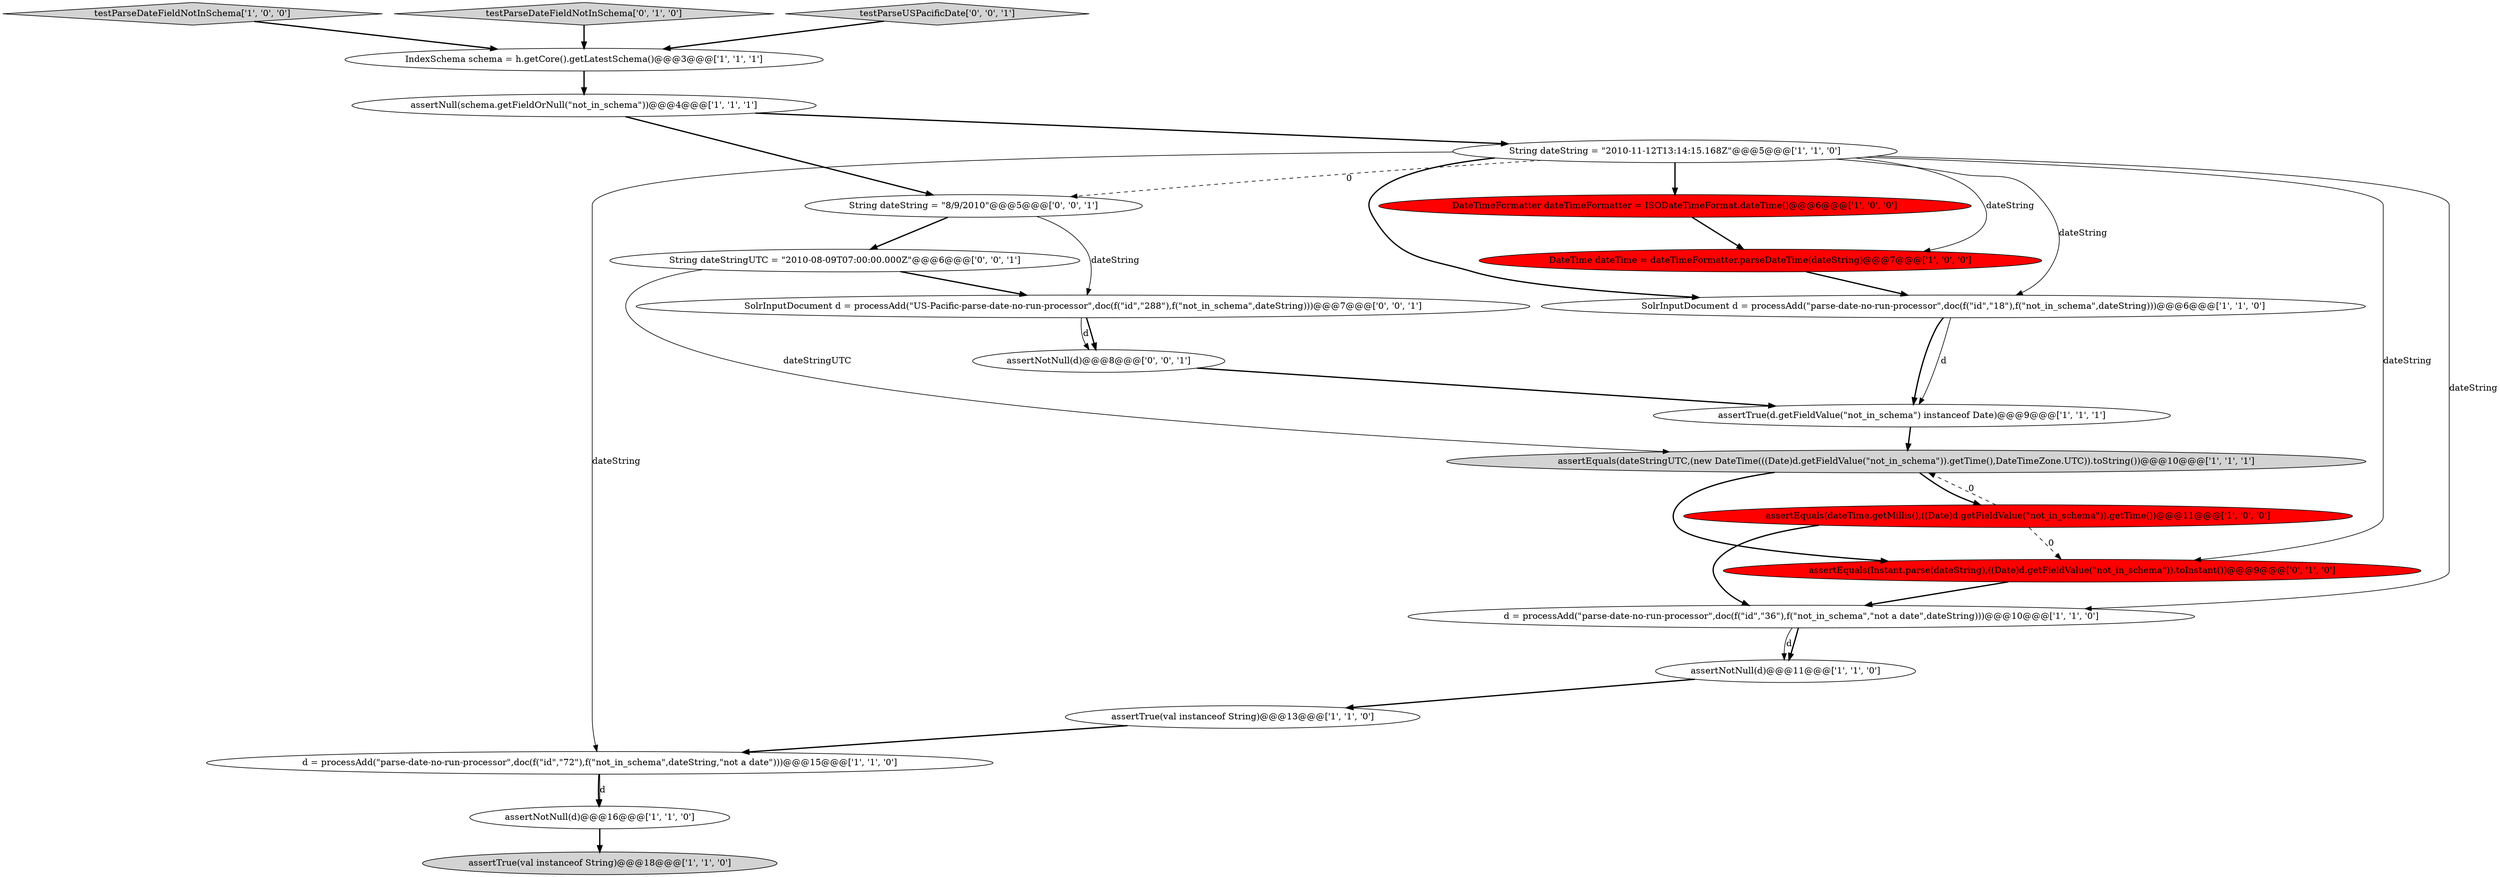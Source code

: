 digraph {
21 [style = filled, label = "String dateString = \"8/9/2010\"@@@5@@@['0', '0', '1']", fillcolor = white, shape = ellipse image = "AAA0AAABBB3BBB"];
18 [style = filled, label = "SolrInputDocument d = processAdd(\"US-Pacific-parse-date-no-run-processor\",doc(f(\"id\",\"288\"),f(\"not_in_schema\",dateString)))@@@7@@@['0', '0', '1']", fillcolor = white, shape = ellipse image = "AAA0AAABBB3BBB"];
2 [style = filled, label = "assertTrue(d.getFieldValue(\"not_in_schema\") instanceof Date)@@@9@@@['1', '1', '1']", fillcolor = white, shape = ellipse image = "AAA0AAABBB1BBB"];
17 [style = filled, label = "assertEquals(Instant.parse(dateString),((Date)d.getFieldValue(\"not_in_schema\")).toInstant())@@@9@@@['0', '1', '0']", fillcolor = red, shape = ellipse image = "AAA1AAABBB2BBB"];
3 [style = filled, label = "testParseDateFieldNotInSchema['1', '0', '0']", fillcolor = lightgray, shape = diamond image = "AAA0AAABBB1BBB"];
4 [style = filled, label = "IndexSchema schema = h.getCore().getLatestSchema()@@@3@@@['1', '1', '1']", fillcolor = white, shape = ellipse image = "AAA0AAABBB1BBB"];
5 [style = filled, label = "DateTimeFormatter dateTimeFormatter = ISODateTimeFormat.dateTime()@@@6@@@['1', '0', '0']", fillcolor = red, shape = ellipse image = "AAA1AAABBB1BBB"];
6 [style = filled, label = "assertNotNull(d)@@@16@@@['1', '1', '0']", fillcolor = white, shape = ellipse image = "AAA0AAABBB1BBB"];
22 [style = filled, label = "assertNotNull(d)@@@8@@@['0', '0', '1']", fillcolor = white, shape = ellipse image = "AAA0AAABBB3BBB"];
11 [style = filled, label = "assertNotNull(d)@@@11@@@['1', '1', '0']", fillcolor = white, shape = ellipse image = "AAA0AAABBB1BBB"];
15 [style = filled, label = "SolrInputDocument d = processAdd(\"parse-date-no-run-processor\",doc(f(\"id\",\"18\"),f(\"not_in_schema\",dateString)))@@@6@@@['1', '1', '0']", fillcolor = white, shape = ellipse image = "AAA0AAABBB1BBB"];
8 [style = filled, label = "d = processAdd(\"parse-date-no-run-processor\",doc(f(\"id\",\"36\"),f(\"not_in_schema\",\"not a date\",dateString)))@@@10@@@['1', '1', '0']", fillcolor = white, shape = ellipse image = "AAA0AAABBB1BBB"];
16 [style = filled, label = "testParseDateFieldNotInSchema['0', '1', '0']", fillcolor = lightgray, shape = diamond image = "AAA0AAABBB2BBB"];
19 [style = filled, label = "String dateStringUTC = \"2010-08-09T07:00:00.000Z\"@@@6@@@['0', '0', '1']", fillcolor = white, shape = ellipse image = "AAA0AAABBB3BBB"];
13 [style = filled, label = "DateTime dateTime = dateTimeFormatter.parseDateTime(dateString)@@@7@@@['1', '0', '0']", fillcolor = red, shape = ellipse image = "AAA1AAABBB1BBB"];
14 [style = filled, label = "assertEquals(dateStringUTC,(new DateTime(((Date)d.getFieldValue(\"not_in_schema\")).getTime(),DateTimeZone.UTC)).toString())@@@10@@@['1', '1', '1']", fillcolor = lightgray, shape = ellipse image = "AAA0AAABBB1BBB"];
1 [style = filled, label = "assertNull(schema.getFieldOrNull(\"not_in_schema\"))@@@4@@@['1', '1', '1']", fillcolor = white, shape = ellipse image = "AAA0AAABBB1BBB"];
12 [style = filled, label = "assertTrue(val instanceof String)@@@13@@@['1', '1', '0']", fillcolor = white, shape = ellipse image = "AAA0AAABBB1BBB"];
10 [style = filled, label = "assertEquals(dateTime.getMillis(),((Date)d.getFieldValue(\"not_in_schema\")).getTime())@@@11@@@['1', '0', '0']", fillcolor = red, shape = ellipse image = "AAA1AAABBB1BBB"];
7 [style = filled, label = "String dateString = \"2010-11-12T13:14:15.168Z\"@@@5@@@['1', '1', '0']", fillcolor = white, shape = ellipse image = "AAA0AAABBB1BBB"];
9 [style = filled, label = "assertTrue(val instanceof String)@@@18@@@['1', '1', '0']", fillcolor = lightgray, shape = ellipse image = "AAA0AAABBB1BBB"];
20 [style = filled, label = "testParseUSPacificDate['0', '0', '1']", fillcolor = lightgray, shape = diamond image = "AAA0AAABBB3BBB"];
0 [style = filled, label = "d = processAdd(\"parse-date-no-run-processor\",doc(f(\"id\",\"72\"),f(\"not_in_schema\",dateString,\"not a date\")))@@@15@@@['1', '1', '0']", fillcolor = white, shape = ellipse image = "AAA0AAABBB1BBB"];
17->8 [style = bold, label=""];
15->2 [style = bold, label=""];
19->18 [style = bold, label=""];
7->21 [style = dashed, label="0"];
7->0 [style = solid, label="dateString"];
22->2 [style = bold, label=""];
21->19 [style = bold, label=""];
8->11 [style = solid, label="d"];
0->6 [style = bold, label=""];
15->2 [style = solid, label="d"];
14->10 [style = bold, label=""];
14->17 [style = bold, label=""];
11->12 [style = bold, label=""];
12->0 [style = bold, label=""];
1->7 [style = bold, label=""];
3->4 [style = bold, label=""];
7->13 [style = solid, label="dateString"];
20->4 [style = bold, label=""];
19->14 [style = solid, label="dateStringUTC"];
21->18 [style = solid, label="dateString"];
7->5 [style = bold, label=""];
18->22 [style = bold, label=""];
7->15 [style = solid, label="dateString"];
18->22 [style = solid, label="d"];
10->8 [style = bold, label=""];
1->21 [style = bold, label=""];
0->6 [style = solid, label="d"];
5->13 [style = bold, label=""];
2->14 [style = bold, label=""];
10->17 [style = dashed, label="0"];
7->15 [style = bold, label=""];
7->8 [style = solid, label="dateString"];
4->1 [style = bold, label=""];
13->15 [style = bold, label=""];
6->9 [style = bold, label=""];
16->4 [style = bold, label=""];
8->11 [style = bold, label=""];
7->17 [style = solid, label="dateString"];
10->14 [style = dashed, label="0"];
}
